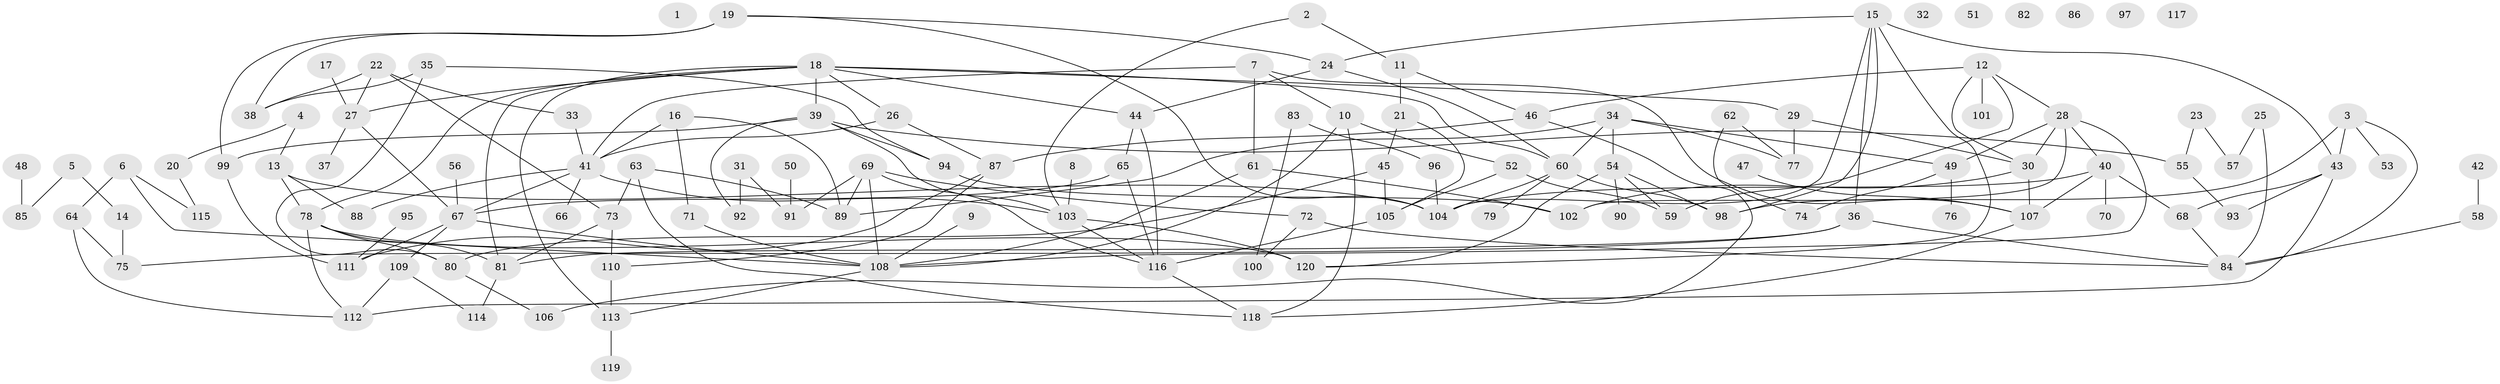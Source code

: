 // coarse degree distribution, {0: 0.08333333333333333, 3: 0.17857142857142858, 5: 0.11904761904761904, 2: 0.17857142857142858, 10: 0.023809523809523808, 1: 0.14285714285714285, 4: 0.14285714285714285, 8: 0.023809523809523808, 13: 0.023809523809523808, 6: 0.07142857142857142, 7: 0.011904761904761904}
// Generated by graph-tools (version 1.1) at 2025/41/03/06/25 10:41:22]
// undirected, 120 vertices, 185 edges
graph export_dot {
graph [start="1"]
  node [color=gray90,style=filled];
  1;
  2;
  3;
  4;
  5;
  6;
  7;
  8;
  9;
  10;
  11;
  12;
  13;
  14;
  15;
  16;
  17;
  18;
  19;
  20;
  21;
  22;
  23;
  24;
  25;
  26;
  27;
  28;
  29;
  30;
  31;
  32;
  33;
  34;
  35;
  36;
  37;
  38;
  39;
  40;
  41;
  42;
  43;
  44;
  45;
  46;
  47;
  48;
  49;
  50;
  51;
  52;
  53;
  54;
  55;
  56;
  57;
  58;
  59;
  60;
  61;
  62;
  63;
  64;
  65;
  66;
  67;
  68;
  69;
  70;
  71;
  72;
  73;
  74;
  75;
  76;
  77;
  78;
  79;
  80;
  81;
  82;
  83;
  84;
  85;
  86;
  87;
  88;
  89;
  90;
  91;
  92;
  93;
  94;
  95;
  96;
  97;
  98;
  99;
  100;
  101;
  102;
  103;
  104;
  105;
  106;
  107;
  108;
  109;
  110;
  111;
  112;
  113;
  114;
  115;
  116;
  117;
  118;
  119;
  120;
  2 -- 11;
  2 -- 103;
  3 -- 43;
  3 -- 53;
  3 -- 84;
  3 -- 98;
  4 -- 13;
  4 -- 20;
  5 -- 14;
  5 -- 85;
  6 -- 64;
  6 -- 108;
  6 -- 115;
  7 -- 10;
  7 -- 41;
  7 -- 61;
  7 -- 107;
  8 -- 103;
  9 -- 108;
  10 -- 52;
  10 -- 108;
  10 -- 118;
  11 -- 21;
  11 -- 46;
  12 -- 28;
  12 -- 30;
  12 -- 46;
  12 -- 59;
  12 -- 101;
  13 -- 78;
  13 -- 88;
  13 -- 104;
  14 -- 75;
  15 -- 24;
  15 -- 36;
  15 -- 43;
  15 -- 98;
  15 -- 104;
  15 -- 120;
  16 -- 41;
  16 -- 71;
  16 -- 89;
  17 -- 27;
  18 -- 26;
  18 -- 27;
  18 -- 29;
  18 -- 39;
  18 -- 44;
  18 -- 60;
  18 -- 78;
  18 -- 81;
  18 -- 113;
  19 -- 24;
  19 -- 38;
  19 -- 99;
  19 -- 104;
  20 -- 115;
  21 -- 45;
  21 -- 105;
  22 -- 27;
  22 -- 33;
  22 -- 38;
  22 -- 73;
  23 -- 55;
  23 -- 57;
  24 -- 44;
  24 -- 60;
  25 -- 57;
  25 -- 84;
  26 -- 41;
  26 -- 87;
  27 -- 37;
  27 -- 67;
  28 -- 30;
  28 -- 40;
  28 -- 49;
  28 -- 102;
  28 -- 108;
  29 -- 30;
  29 -- 77;
  30 -- 102;
  30 -- 107;
  31 -- 91;
  31 -- 92;
  33 -- 41;
  34 -- 49;
  34 -- 54;
  34 -- 60;
  34 -- 77;
  34 -- 89;
  35 -- 38;
  35 -- 80;
  35 -- 94;
  36 -- 75;
  36 -- 81;
  36 -- 84;
  39 -- 55;
  39 -- 92;
  39 -- 94;
  39 -- 99;
  39 -- 103;
  40 -- 68;
  40 -- 70;
  40 -- 104;
  40 -- 107;
  41 -- 66;
  41 -- 67;
  41 -- 88;
  41 -- 103;
  42 -- 58;
  43 -- 68;
  43 -- 93;
  43 -- 112;
  44 -- 65;
  44 -- 116;
  45 -- 80;
  45 -- 105;
  46 -- 87;
  46 -- 106;
  47 -- 107;
  48 -- 85;
  49 -- 74;
  49 -- 76;
  50 -- 91;
  52 -- 59;
  52 -- 105;
  54 -- 59;
  54 -- 90;
  54 -- 98;
  54 -- 120;
  55 -- 93;
  56 -- 67;
  58 -- 84;
  60 -- 79;
  60 -- 98;
  60 -- 104;
  61 -- 102;
  61 -- 108;
  62 -- 74;
  62 -- 77;
  63 -- 73;
  63 -- 89;
  63 -- 118;
  64 -- 75;
  64 -- 112;
  65 -- 67;
  65 -- 116;
  67 -- 108;
  67 -- 109;
  67 -- 111;
  68 -- 84;
  69 -- 72;
  69 -- 89;
  69 -- 91;
  69 -- 108;
  69 -- 116;
  71 -- 108;
  72 -- 84;
  72 -- 100;
  73 -- 81;
  73 -- 110;
  78 -- 80;
  78 -- 81;
  78 -- 112;
  78 -- 120;
  80 -- 106;
  81 -- 114;
  83 -- 96;
  83 -- 100;
  87 -- 110;
  87 -- 111;
  94 -- 102;
  95 -- 111;
  96 -- 104;
  99 -- 111;
  103 -- 116;
  103 -- 120;
  105 -- 116;
  107 -- 118;
  108 -- 113;
  109 -- 112;
  109 -- 114;
  110 -- 113;
  113 -- 119;
  116 -- 118;
}
